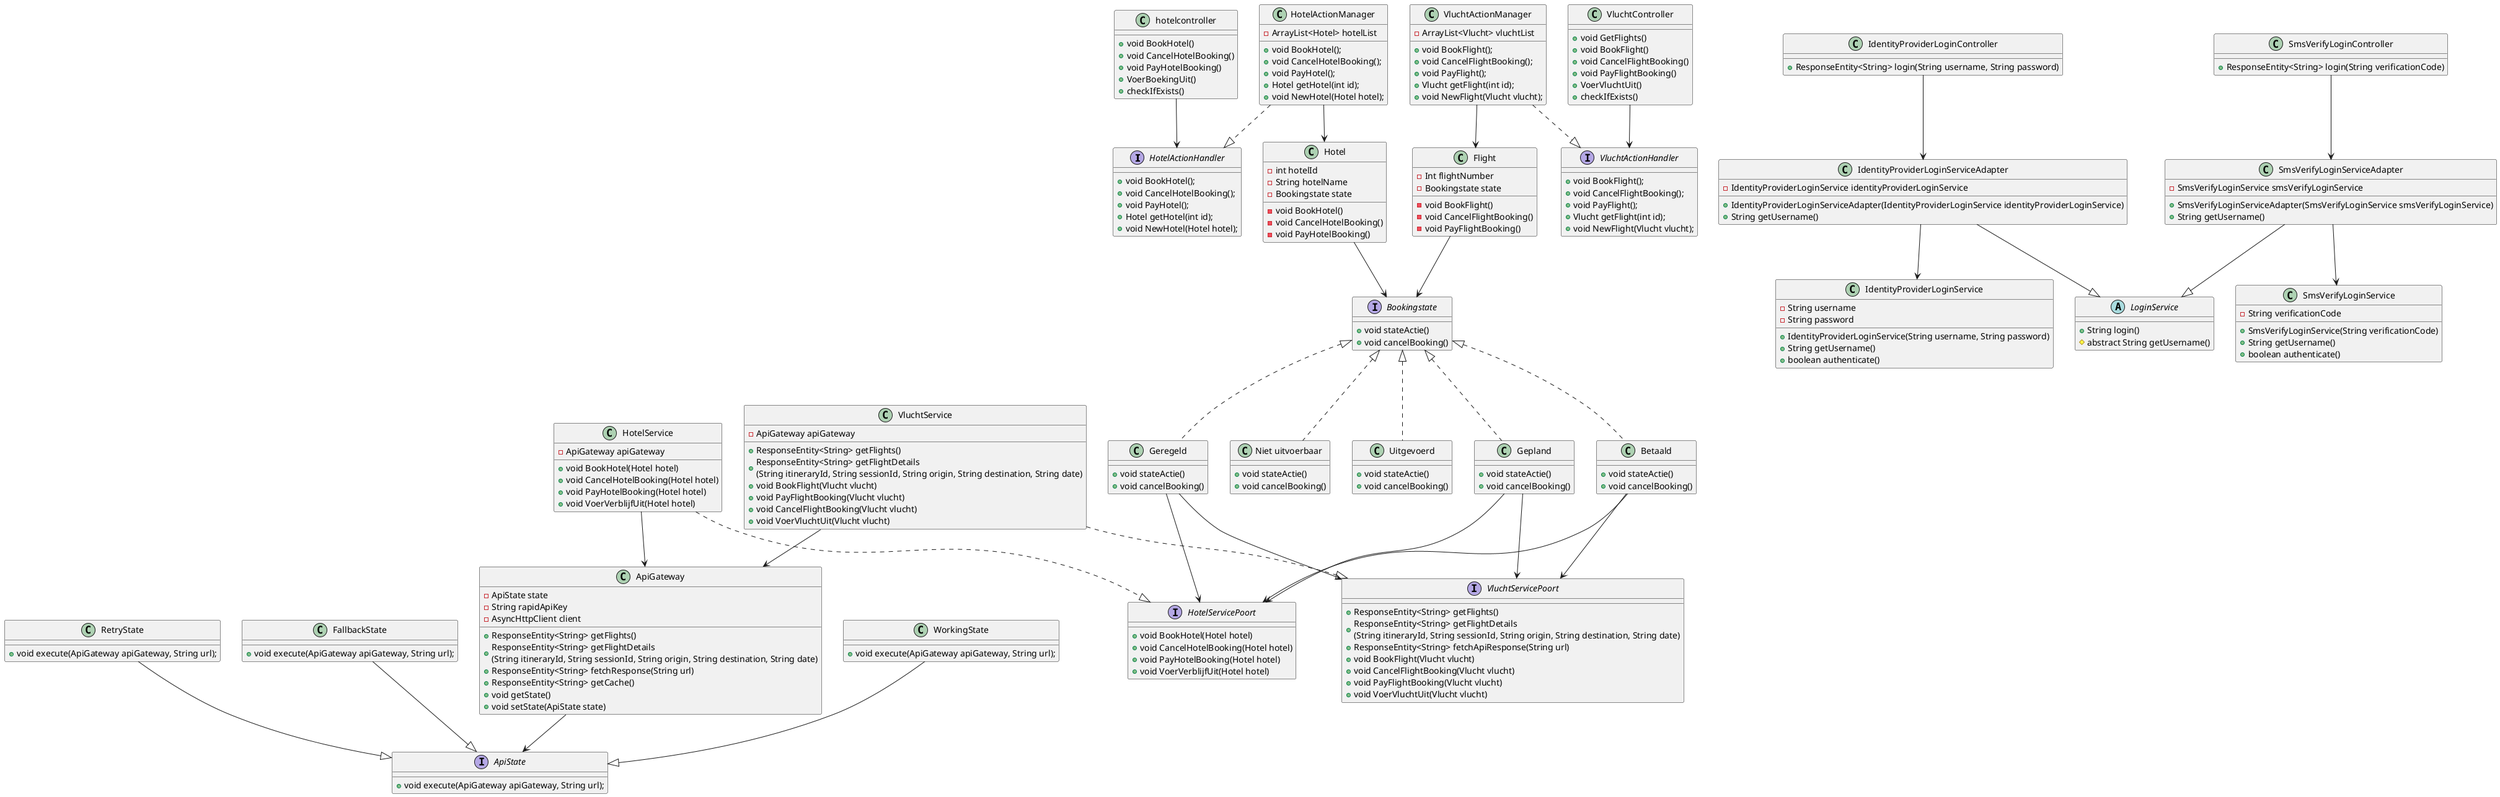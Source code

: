 @startuml

'interfaces
interface "HotelActionHandler"{
+ void BookHotel();
+ void CancelHotelBooking();
+ void PayHotel();
+ Hotel getHotel(int id);
+ void NewHotel(Hotel hotel);
}
interface "VluchtActionHandler"{
+ void BookFlight();
+ void CancelFlightBooking();
+ void PayFlight();
+ Vlucht getFlight(int id);
+ void NewFlight(Vlucht vlucht);
}
interface "VluchtServicePoort"{
+ ResponseEntity<String> getFlights()
+ ResponseEntity<String> getFlightDetails\n(String itineraryId, String sessionId, String origin, String destination, String date)
+ ResponseEntity<String> fetchApiResponse(String url)
+ void BookFlight(Vlucht vlucht)
+ void CancelFlightBooking(Vlucht vlucht)
+ void PayFlightBooking(Vlucht vlucht)
+ void VoerVluchtUit(Vlucht vlucht)
}
interface "HotelServicePoort"{
+ void BookHotel(Hotel hotel)
+ void CancelHotelBooking(Hotel hotel)
+ void PayHotelBooking(Hotel hotel)
+ void VoerVerblijfUit(Hotel hotel)
}
interface "Bookingstate" {
+ void stateActie()
+ void cancelBooking()
}
interface ApiState {
+ void execute(ApiGateway apiGateway, String url);
}
'classes
class "hotelcontroller" {
+ void BookHotel()
+ void CancelHotelBooking()
+ void PayHotelBooking()
+ VoerBoekingUit()
+ checkIfExists()
}
class "HotelService"{
- ApiGateway apiGateway
+ void BookHotel(Hotel hotel)
+ void CancelHotelBooking(Hotel hotel)
+ void PayHotelBooking(Hotel hotel)
+ void VoerVerblijfUit(Hotel hotel)
}
class "VluchtController"{
+ void GetFlights()
+ void BookFlight()
+ void CancelFlightBooking()
+ void PayFlightBooking()
+ VoerVluchtUit()
+ checkIfExists()
}
class "VluchtService"{
- ApiGateway apiGateway
+ ResponseEntity<String> getFlights()
+ ResponseEntity<String> getFlightDetails\n(String itineraryId, String sessionId, String origin, String destination, String date)
+ void BookFlight(Vlucht vlucht)
+ void PayFlightBooking(Vlucht vlucht)
+ void CancelFlightBooking(Vlucht vlucht)
+ void VoerVluchtUit(Vlucht vlucht)
}
class WorkingState {
    + void execute(ApiGateway apiGateway, String url);
}
class RetryState {
    + void execute(ApiGateway apiGateway, String url);
}

class FallbackState {
    + void execute(ApiGateway apiGateway, String url);
}
class ApiGateway{
    - ApiState state
    - String rapidApiKey
    - AsyncHttpClient client
    + ResponseEntity<String> getFlights()
    + ResponseEntity<String> getFlightDetails\n(String itineraryId, String sessionId, String origin, String destination, String date)
    + ResponseEntity<String> fetchResponse(String url)
    + ResponseEntity<String> getCache()
    + void getState()
    + void setState(ApiState state)
}

class "HotelActionManager"{
- ArrayList<Hotel> hotelList
+ void BookHotel();
+ void CancelHotelBooking();
+ void PayHotel();
+ Hotel getHotel(int id);
+ void NewHotel(Hotel hotel);
}
class "VluchtActionManager"{
- ArrayList<Vlucht> vluchtList
+ void BookFlight();
+ void CancelFlightBooking();
+ void PayFlight();
+ Vlucht getFlight(int id);
+ void NewFlight(Vlucht vlucht);
}
class "Gepland" {
+ void stateActie()
+ void cancelBooking()
}
class "Geregeld" {
+ void stateActie()
+ void cancelBooking()
}
class "Betaald" {
+ void stateActie()
+ void cancelBooking()
}
class "Niet uitvoerbaar" {
+ void stateActie()
+ void cancelBooking()
}
class "Uitgevoerd" {
+ void stateActie()
+ void cancelBooking()
}
class "Hotel" {
- int hotelId
- String hotelName
- Bookingstate state
- void BookHotel()
- void CancelHotelBooking()
- void PayHotelBooking()
}
class "Flight" {
- Int flightNumber
- Bookingstate state
- void BookFlight()
- void CancelFlightBooking()
- void PayFlightBooking()
}

class IdentityProviderLoginController {
    +ResponseEntity<String> login(String username, String password)
}

class SmsVerifyLoginController {
    +ResponseEntity<String> login(String verificationCode)
}

abstract class LoginService {
    +String login()
    #abstract String getUsername()
}

class IdentityProviderLoginService {
    -String username
    -String password
    +IdentityProviderLoginService(String username, String password)
    +String getUsername()
    +boolean authenticate()
}

class IdentityProviderLoginServiceAdapter {
    -IdentityProviderLoginService identityProviderLoginService
    +IdentityProviderLoginServiceAdapter(IdentityProviderLoginService identityProviderLoginService)
    +String getUsername()
}

class SmsVerifyLoginService {
    -String verificationCode
    +SmsVerifyLoginService(String verificationCode)
    +String getUsername()
    +boolean authenticate()
}

class SmsVerifyLoginServiceAdapter {
    -SmsVerifyLoginService smsVerifyLoginService
    +SmsVerifyLoginServiceAdapter(SmsVerifyLoginService smsVerifyLoginService)
    +String getUsername()
}

'relaties
"hotelcontroller" --> "HotelActionHandler"
"HotelService" 	..|> "HotelServicePoort"
"VluchtController" --> "VluchtActionHandler"
"VluchtService" ..|> "VluchtServicePoort"
"VluchtService" --> "ApiGateway"
"HotelService" --> "ApiGateway"
"HotelActionManager" ..|> "HotelActionHandler"
"VluchtActionManager" ..|> "VluchtActionHandler"
"Gepland" --> "HotelServicePoort"
"Gepland" --> "VluchtServicePoort"
"Geregeld" --> "HotelServicePoort"
"Geregeld" --> "VluchtServicePoort"
"Betaald" --> "HotelServicePoort"
"Betaald" --> "VluchtServicePoort"
"Flight" --> "Bookingstate"
"Hotel" --> "Bookingstate"
"Bookingstate" <|.. "Gepland"
"Bookingstate" <|.. "Geregeld"
"Bookingstate" <|.. "Betaald"
"Bookingstate" <|.. "Niet uitvoerbaar"
"Bookingstate" <|.. "Uitgevoerd"
"VluchtActionManager" --> "Flight"
"HotelActionManager" --> "Hotel"
"ApiGateway" --> "ApiState"
"WorkingState" --|> "ApiState"
"RetryState" --|> "ApiState"
"FallbackState" --|> "ApiState"
IdentityProviderLoginController --> IdentityProviderLoginServiceAdapter
IdentityProviderLoginServiceAdapter --|> LoginService
IdentityProviderLoginServiceAdapter --> IdentityProviderLoginService
SmsVerifyLoginController --> SmsVerifyLoginServiceAdapter
SmsVerifyLoginServiceAdapter --|> LoginService
SmsVerifyLoginServiceAdapter --> SmsVerifyLoginService

@enduml
